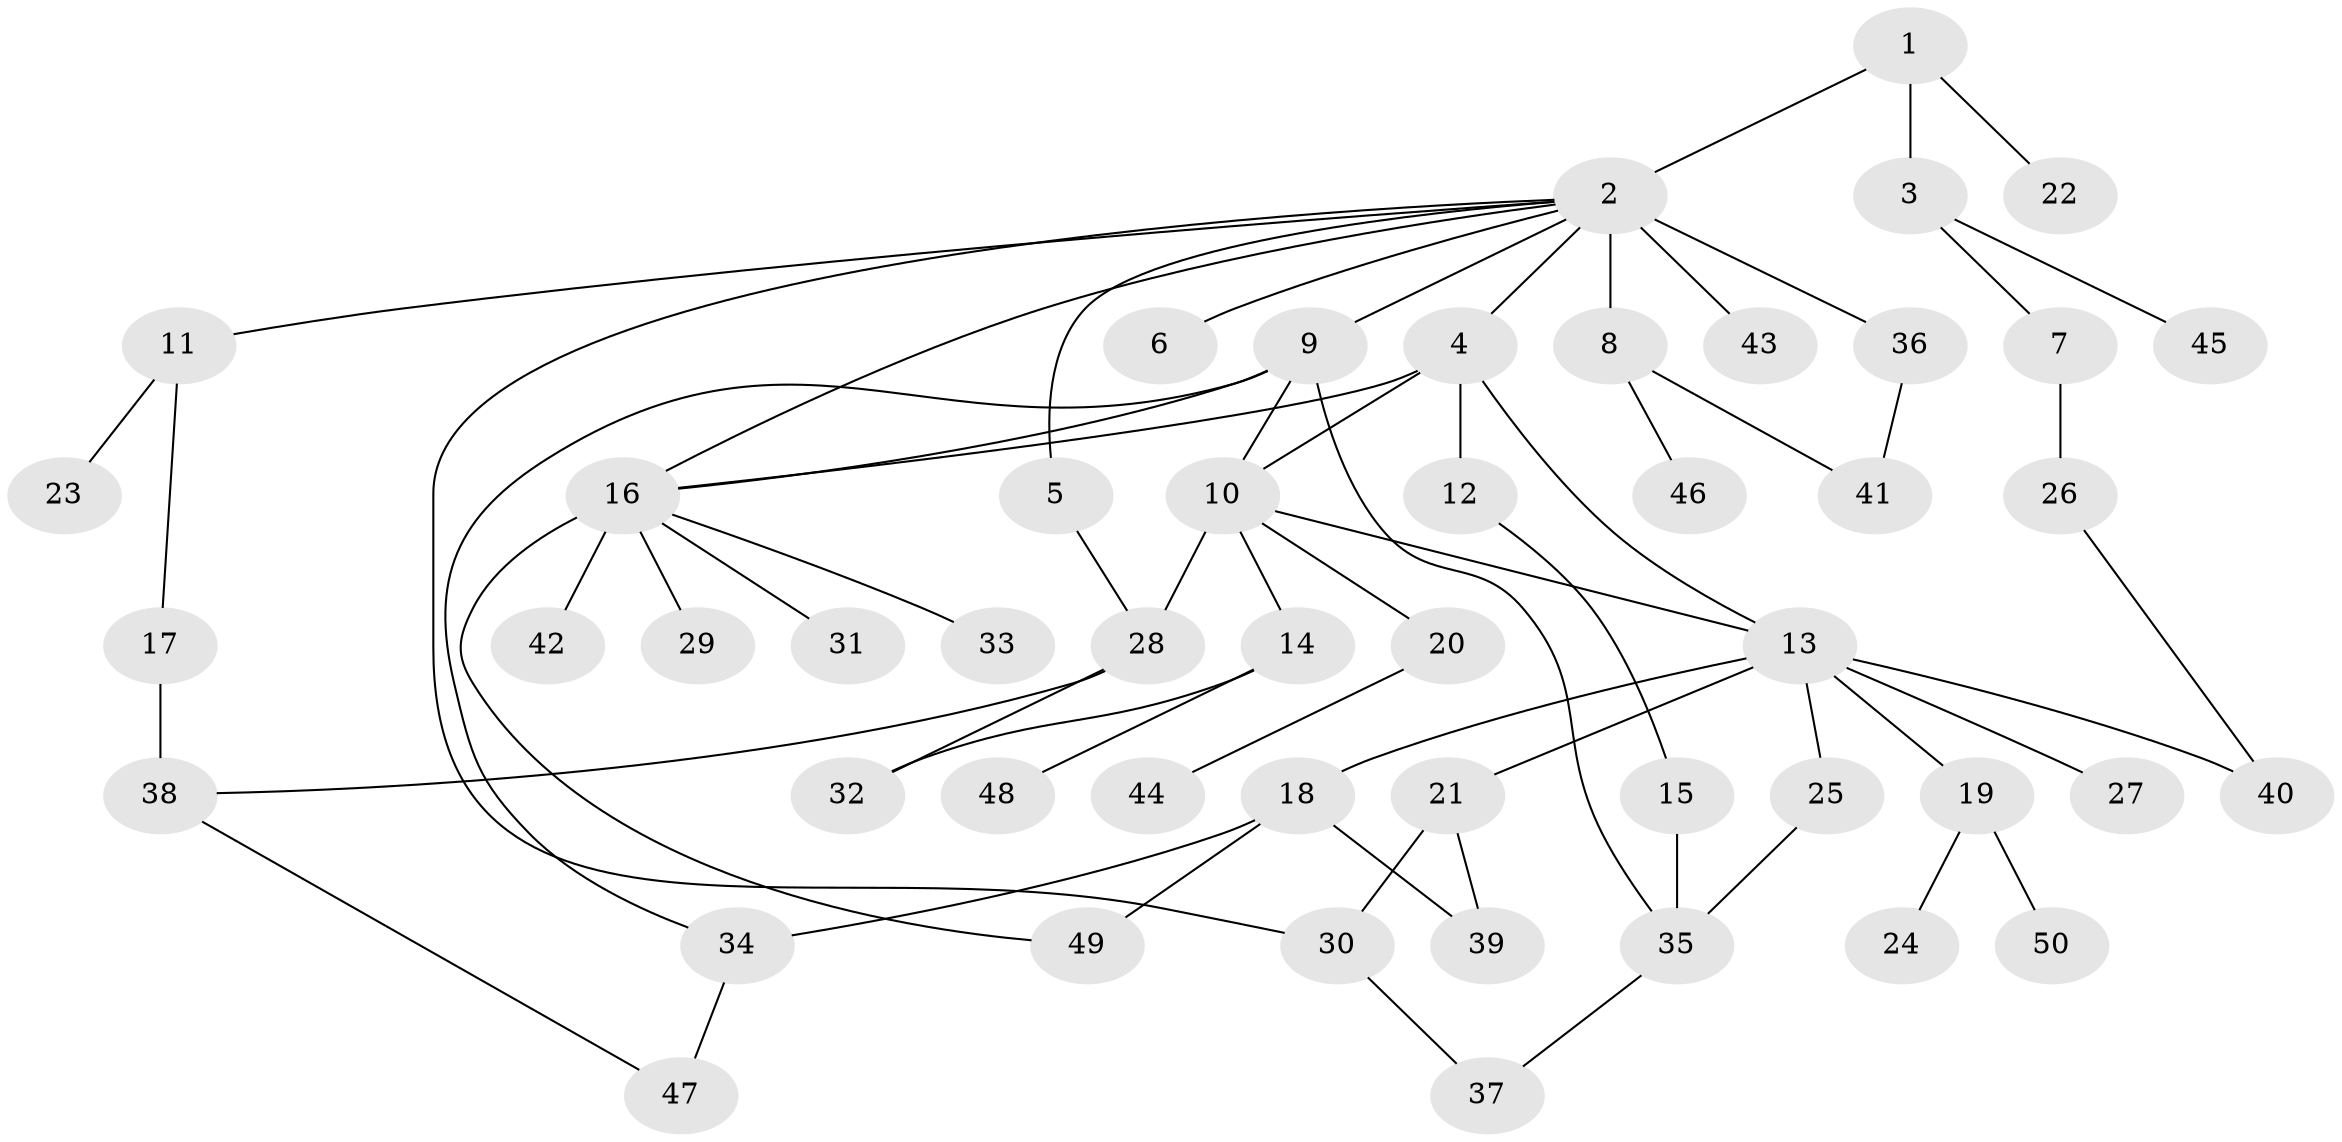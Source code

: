 // original degree distribution, {3: 0.128, 18: 0.008, 5: 0.032, 12: 0.016, 4: 0.024, 1: 0.544, 10: 0.016, 2: 0.208, 6: 0.016, 14: 0.008}
// Generated by graph-tools (version 1.1) at 2025/50/03/04/25 22:50:07]
// undirected, 50 vertices, 66 edges
graph export_dot {
  node [color=gray90,style=filled];
  1;
  2;
  3;
  4;
  5;
  6;
  7;
  8;
  9;
  10;
  11;
  12;
  13;
  14;
  15;
  16;
  17;
  18;
  19;
  20;
  21;
  22;
  23;
  24;
  25;
  26;
  27;
  28;
  29;
  30;
  31;
  32;
  33;
  34;
  35;
  36;
  37;
  38;
  39;
  40;
  41;
  42;
  43;
  44;
  45;
  46;
  47;
  48;
  49;
  50;
  1 -- 2 [weight=2.0];
  1 -- 3 [weight=2.0];
  1 -- 22 [weight=1.0];
  2 -- 4 [weight=1.0];
  2 -- 5 [weight=1.0];
  2 -- 6 [weight=1.0];
  2 -- 8 [weight=6.0];
  2 -- 9 [weight=1.0];
  2 -- 11 [weight=1.0];
  2 -- 16 [weight=1.0];
  2 -- 30 [weight=1.0];
  2 -- 36 [weight=1.0];
  2 -- 43 [weight=1.0];
  3 -- 7 [weight=1.0];
  3 -- 45 [weight=1.0];
  4 -- 10 [weight=1.0];
  4 -- 12 [weight=7.0];
  4 -- 13 [weight=1.0];
  4 -- 16 [weight=1.0];
  5 -- 28 [weight=1.0];
  7 -- 26 [weight=2.0];
  8 -- 41 [weight=1.0];
  8 -- 46 [weight=1.0];
  9 -- 10 [weight=1.0];
  9 -- 16 [weight=1.0];
  9 -- 34 [weight=1.0];
  9 -- 35 [weight=1.0];
  10 -- 13 [weight=1.0];
  10 -- 14 [weight=1.0];
  10 -- 20 [weight=1.0];
  10 -- 28 [weight=5.0];
  11 -- 17 [weight=1.0];
  11 -- 23 [weight=1.0];
  12 -- 15 [weight=1.0];
  13 -- 18 [weight=1.0];
  13 -- 19 [weight=1.0];
  13 -- 21 [weight=1.0];
  13 -- 25 [weight=1.0];
  13 -- 27 [weight=1.0];
  13 -- 40 [weight=1.0];
  14 -- 32 [weight=1.0];
  14 -- 48 [weight=3.0];
  15 -- 35 [weight=2.0];
  16 -- 29 [weight=1.0];
  16 -- 31 [weight=1.0];
  16 -- 33 [weight=1.0];
  16 -- 42 [weight=5.0];
  16 -- 49 [weight=1.0];
  17 -- 38 [weight=1.0];
  18 -- 34 [weight=2.0];
  18 -- 39 [weight=1.0];
  18 -- 49 [weight=1.0];
  19 -- 24 [weight=1.0];
  19 -- 50 [weight=1.0];
  20 -- 44 [weight=1.0];
  21 -- 30 [weight=2.0];
  21 -- 39 [weight=1.0];
  25 -- 35 [weight=1.0];
  26 -- 40 [weight=1.0];
  28 -- 32 [weight=1.0];
  28 -- 38 [weight=1.0];
  30 -- 37 [weight=1.0];
  34 -- 47 [weight=1.0];
  35 -- 37 [weight=1.0];
  36 -- 41 [weight=1.0];
  38 -- 47 [weight=1.0];
}
